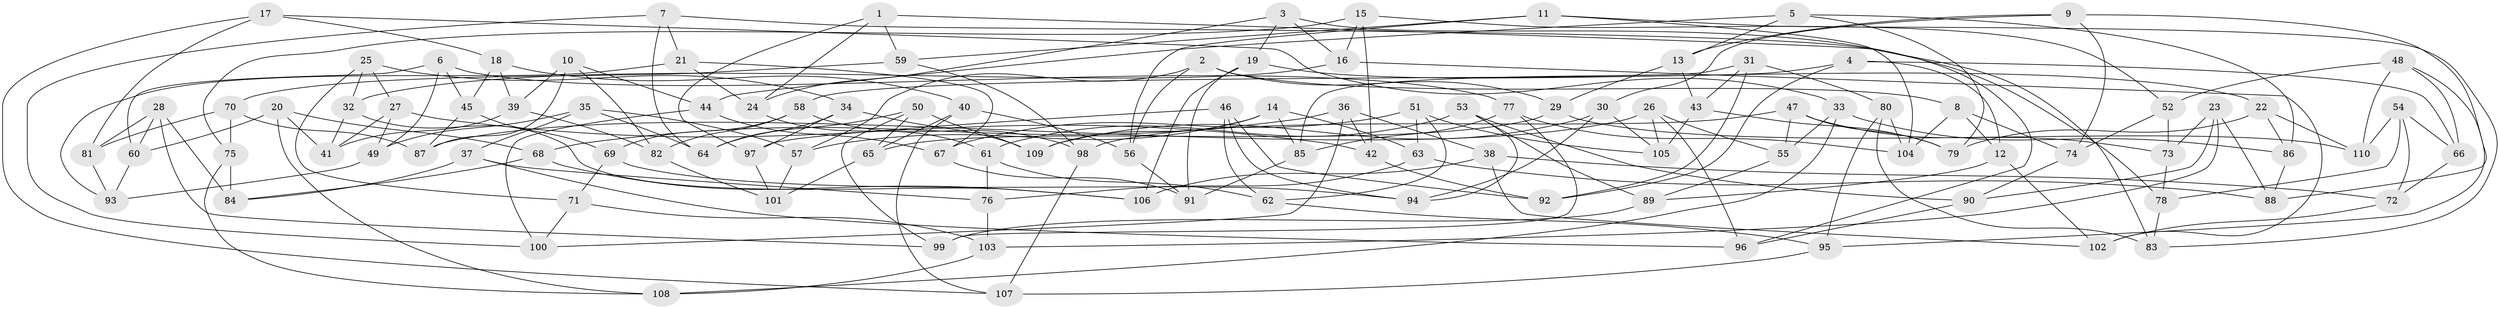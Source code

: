 // Generated by graph-tools (version 1.1) at 2025/26/03/09/25 03:26:58]
// undirected, 110 vertices, 220 edges
graph export_dot {
graph [start="1"]
  node [color=gray90,style=filled];
  1;
  2;
  3;
  4;
  5;
  6;
  7;
  8;
  9;
  10;
  11;
  12;
  13;
  14;
  15;
  16;
  17;
  18;
  19;
  20;
  21;
  22;
  23;
  24;
  25;
  26;
  27;
  28;
  29;
  30;
  31;
  32;
  33;
  34;
  35;
  36;
  37;
  38;
  39;
  40;
  41;
  42;
  43;
  44;
  45;
  46;
  47;
  48;
  49;
  50;
  51;
  52;
  53;
  54;
  55;
  56;
  57;
  58;
  59;
  60;
  61;
  62;
  63;
  64;
  65;
  66;
  67;
  68;
  69;
  70;
  71;
  72;
  73;
  74;
  75;
  76;
  77;
  78;
  79;
  80;
  81;
  82;
  83;
  84;
  85;
  86;
  87;
  88;
  89;
  90;
  91;
  92;
  93;
  94;
  95;
  96;
  97;
  98;
  99;
  100;
  101;
  102;
  103;
  104;
  105;
  106;
  107;
  108;
  109;
  110;
  1 -- 97;
  1 -- 24;
  1 -- 59;
  1 -- 83;
  2 -- 8;
  2 -- 57;
  2 -- 29;
  2 -- 56;
  3 -- 24;
  3 -- 16;
  3 -- 19;
  3 -- 96;
  4 -- 12;
  4 -- 58;
  4 -- 92;
  4 -- 66;
  5 -- 79;
  5 -- 44;
  5 -- 13;
  5 -- 86;
  6 -- 77;
  6 -- 45;
  6 -- 60;
  6 -- 49;
  7 -- 78;
  7 -- 100;
  7 -- 21;
  7 -- 64;
  8 -- 104;
  8 -- 12;
  8 -- 74;
  9 -- 13;
  9 -- 74;
  9 -- 88;
  9 -- 30;
  10 -- 87;
  10 -- 82;
  10 -- 44;
  10 -- 39;
  11 -- 59;
  11 -- 104;
  11 -- 56;
  11 -- 83;
  12 -- 89;
  12 -- 102;
  13 -- 29;
  13 -- 43;
  14 -- 63;
  14 -- 109;
  14 -- 85;
  14 -- 57;
  15 -- 52;
  15 -- 75;
  15 -- 16;
  15 -- 42;
  16 -- 102;
  16 -- 32;
  17 -- 33;
  17 -- 18;
  17 -- 107;
  17 -- 81;
  18 -- 45;
  18 -- 40;
  18 -- 39;
  19 -- 91;
  19 -- 106;
  19 -- 22;
  20 -- 60;
  20 -- 108;
  20 -- 68;
  20 -- 41;
  21 -- 24;
  21 -- 67;
  21 -- 93;
  22 -- 86;
  22 -- 79;
  22 -- 110;
  23 -- 88;
  23 -- 90;
  23 -- 103;
  23 -- 73;
  24 -- 61;
  25 -- 32;
  25 -- 27;
  25 -- 71;
  25 -- 34;
  26 -- 96;
  26 -- 105;
  26 -- 87;
  26 -- 55;
  27 -- 49;
  27 -- 41;
  27 -- 42;
  28 -- 84;
  28 -- 81;
  28 -- 60;
  28 -- 99;
  29 -- 110;
  29 -- 65;
  30 -- 109;
  30 -- 105;
  30 -- 94;
  31 -- 43;
  31 -- 92;
  31 -- 85;
  31 -- 80;
  32 -- 106;
  32 -- 41;
  33 -- 108;
  33 -- 55;
  33 -- 86;
  34 -- 64;
  34 -- 97;
  34 -- 109;
  35 -- 37;
  35 -- 49;
  35 -- 57;
  35 -- 64;
  36 -- 68;
  36 -- 100;
  36 -- 42;
  36 -- 38;
  37 -- 96;
  37 -- 76;
  37 -- 84;
  38 -- 72;
  38 -- 102;
  38 -- 106;
  39 -- 82;
  39 -- 41;
  40 -- 107;
  40 -- 65;
  40 -- 56;
  42 -- 92;
  43 -- 105;
  43 -- 79;
  44 -- 67;
  44 -- 100;
  45 -- 87;
  45 -- 69;
  46 -- 94;
  46 -- 62;
  46 -- 92;
  46 -- 97;
  47 -- 55;
  47 -- 79;
  47 -- 98;
  47 -- 73;
  48 -- 95;
  48 -- 66;
  48 -- 110;
  48 -- 52;
  49 -- 93;
  50 -- 64;
  50 -- 109;
  50 -- 99;
  50 -- 65;
  51 -- 105;
  51 -- 67;
  51 -- 63;
  51 -- 62;
  52 -- 73;
  52 -- 74;
  53 -- 61;
  53 -- 94;
  53 -- 90;
  53 -- 89;
  54 -- 72;
  54 -- 78;
  54 -- 110;
  54 -- 66;
  55 -- 89;
  56 -- 91;
  57 -- 101;
  58 -- 82;
  58 -- 69;
  58 -- 98;
  59 -- 98;
  59 -- 70;
  60 -- 93;
  61 -- 76;
  61 -- 62;
  62 -- 95;
  63 -- 88;
  63 -- 76;
  65 -- 101;
  66 -- 72;
  67 -- 91;
  68 -- 84;
  68 -- 106;
  69 -- 94;
  69 -- 71;
  70 -- 87;
  70 -- 75;
  70 -- 81;
  71 -- 103;
  71 -- 100;
  72 -- 102;
  73 -- 78;
  74 -- 90;
  75 -- 108;
  75 -- 84;
  76 -- 103;
  77 -- 99;
  77 -- 85;
  77 -- 104;
  78 -- 83;
  80 -- 95;
  80 -- 104;
  80 -- 83;
  81 -- 93;
  82 -- 101;
  85 -- 91;
  86 -- 88;
  89 -- 99;
  90 -- 96;
  95 -- 107;
  97 -- 101;
  98 -- 107;
  103 -- 108;
}
